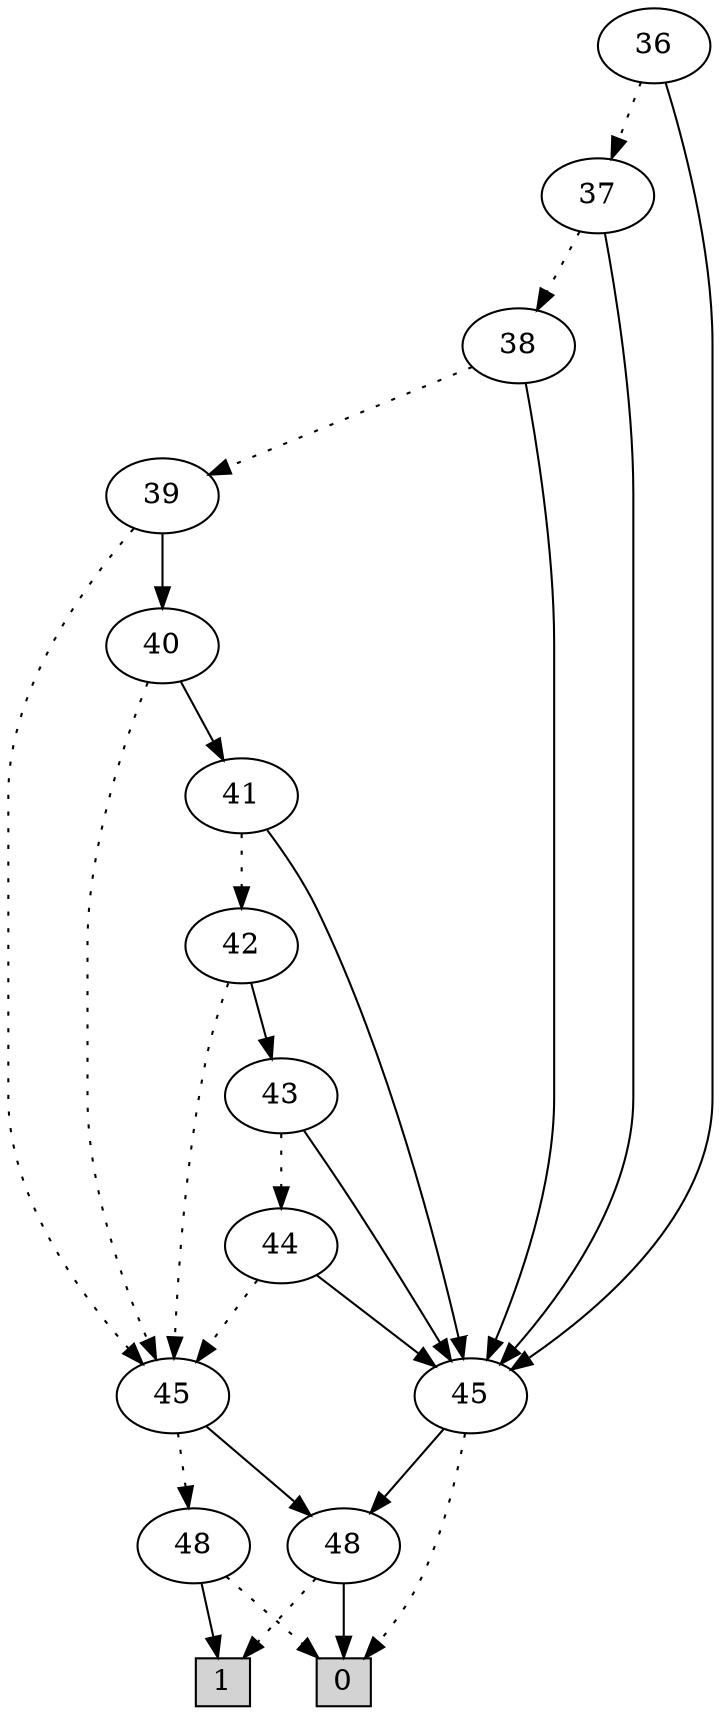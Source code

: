 digraph G {
0 [shape=box, label="0", style=filled, shape=box, height=0.3, width=0.3];
1 [shape=box, label="1", style=filled, shape=box, height=0.3, width=0.3];
809 [label="36"];
809 -> 808 [style=dotted];
809 -> 774 [style=filled];
808 [label="37"];
808 -> 807 [style=dotted];
808 -> 774 [style=filled];
807 [label="38"];
807 -> 806 [style=dotted];
807 -> 774 [style=filled];
806 [label="39"];
806 -> 800 [style=dotted];
806 -> 805 [style=filled];
800 [label="45"];
800 -> 98 [style=dotted];
800 -> 99 [style=filled];
98 [label="48"];
98 -> 0 [style=dotted];
98 -> 1 [style=filled];
99 [label="48"];
99 -> 1 [style=dotted];
99 -> 0 [style=filled];
805 [label="40"];
805 -> 800 [style=dotted];
805 -> 804 [style=filled];
804 [label="41"];
804 -> 803 [style=dotted];
804 -> 774 [style=filled];
803 [label="42"];
803 -> 800 [style=dotted];
803 -> 802 [style=filled];
802 [label="43"];
802 -> 801 [style=dotted];
802 -> 774 [style=filled];
801 [label="44"];
801 -> 800 [style=dotted];
801 -> 774 [style=filled];
774 [label="45"];
774 -> 0 [style=dotted];
774 -> 99 [style=filled];
}
